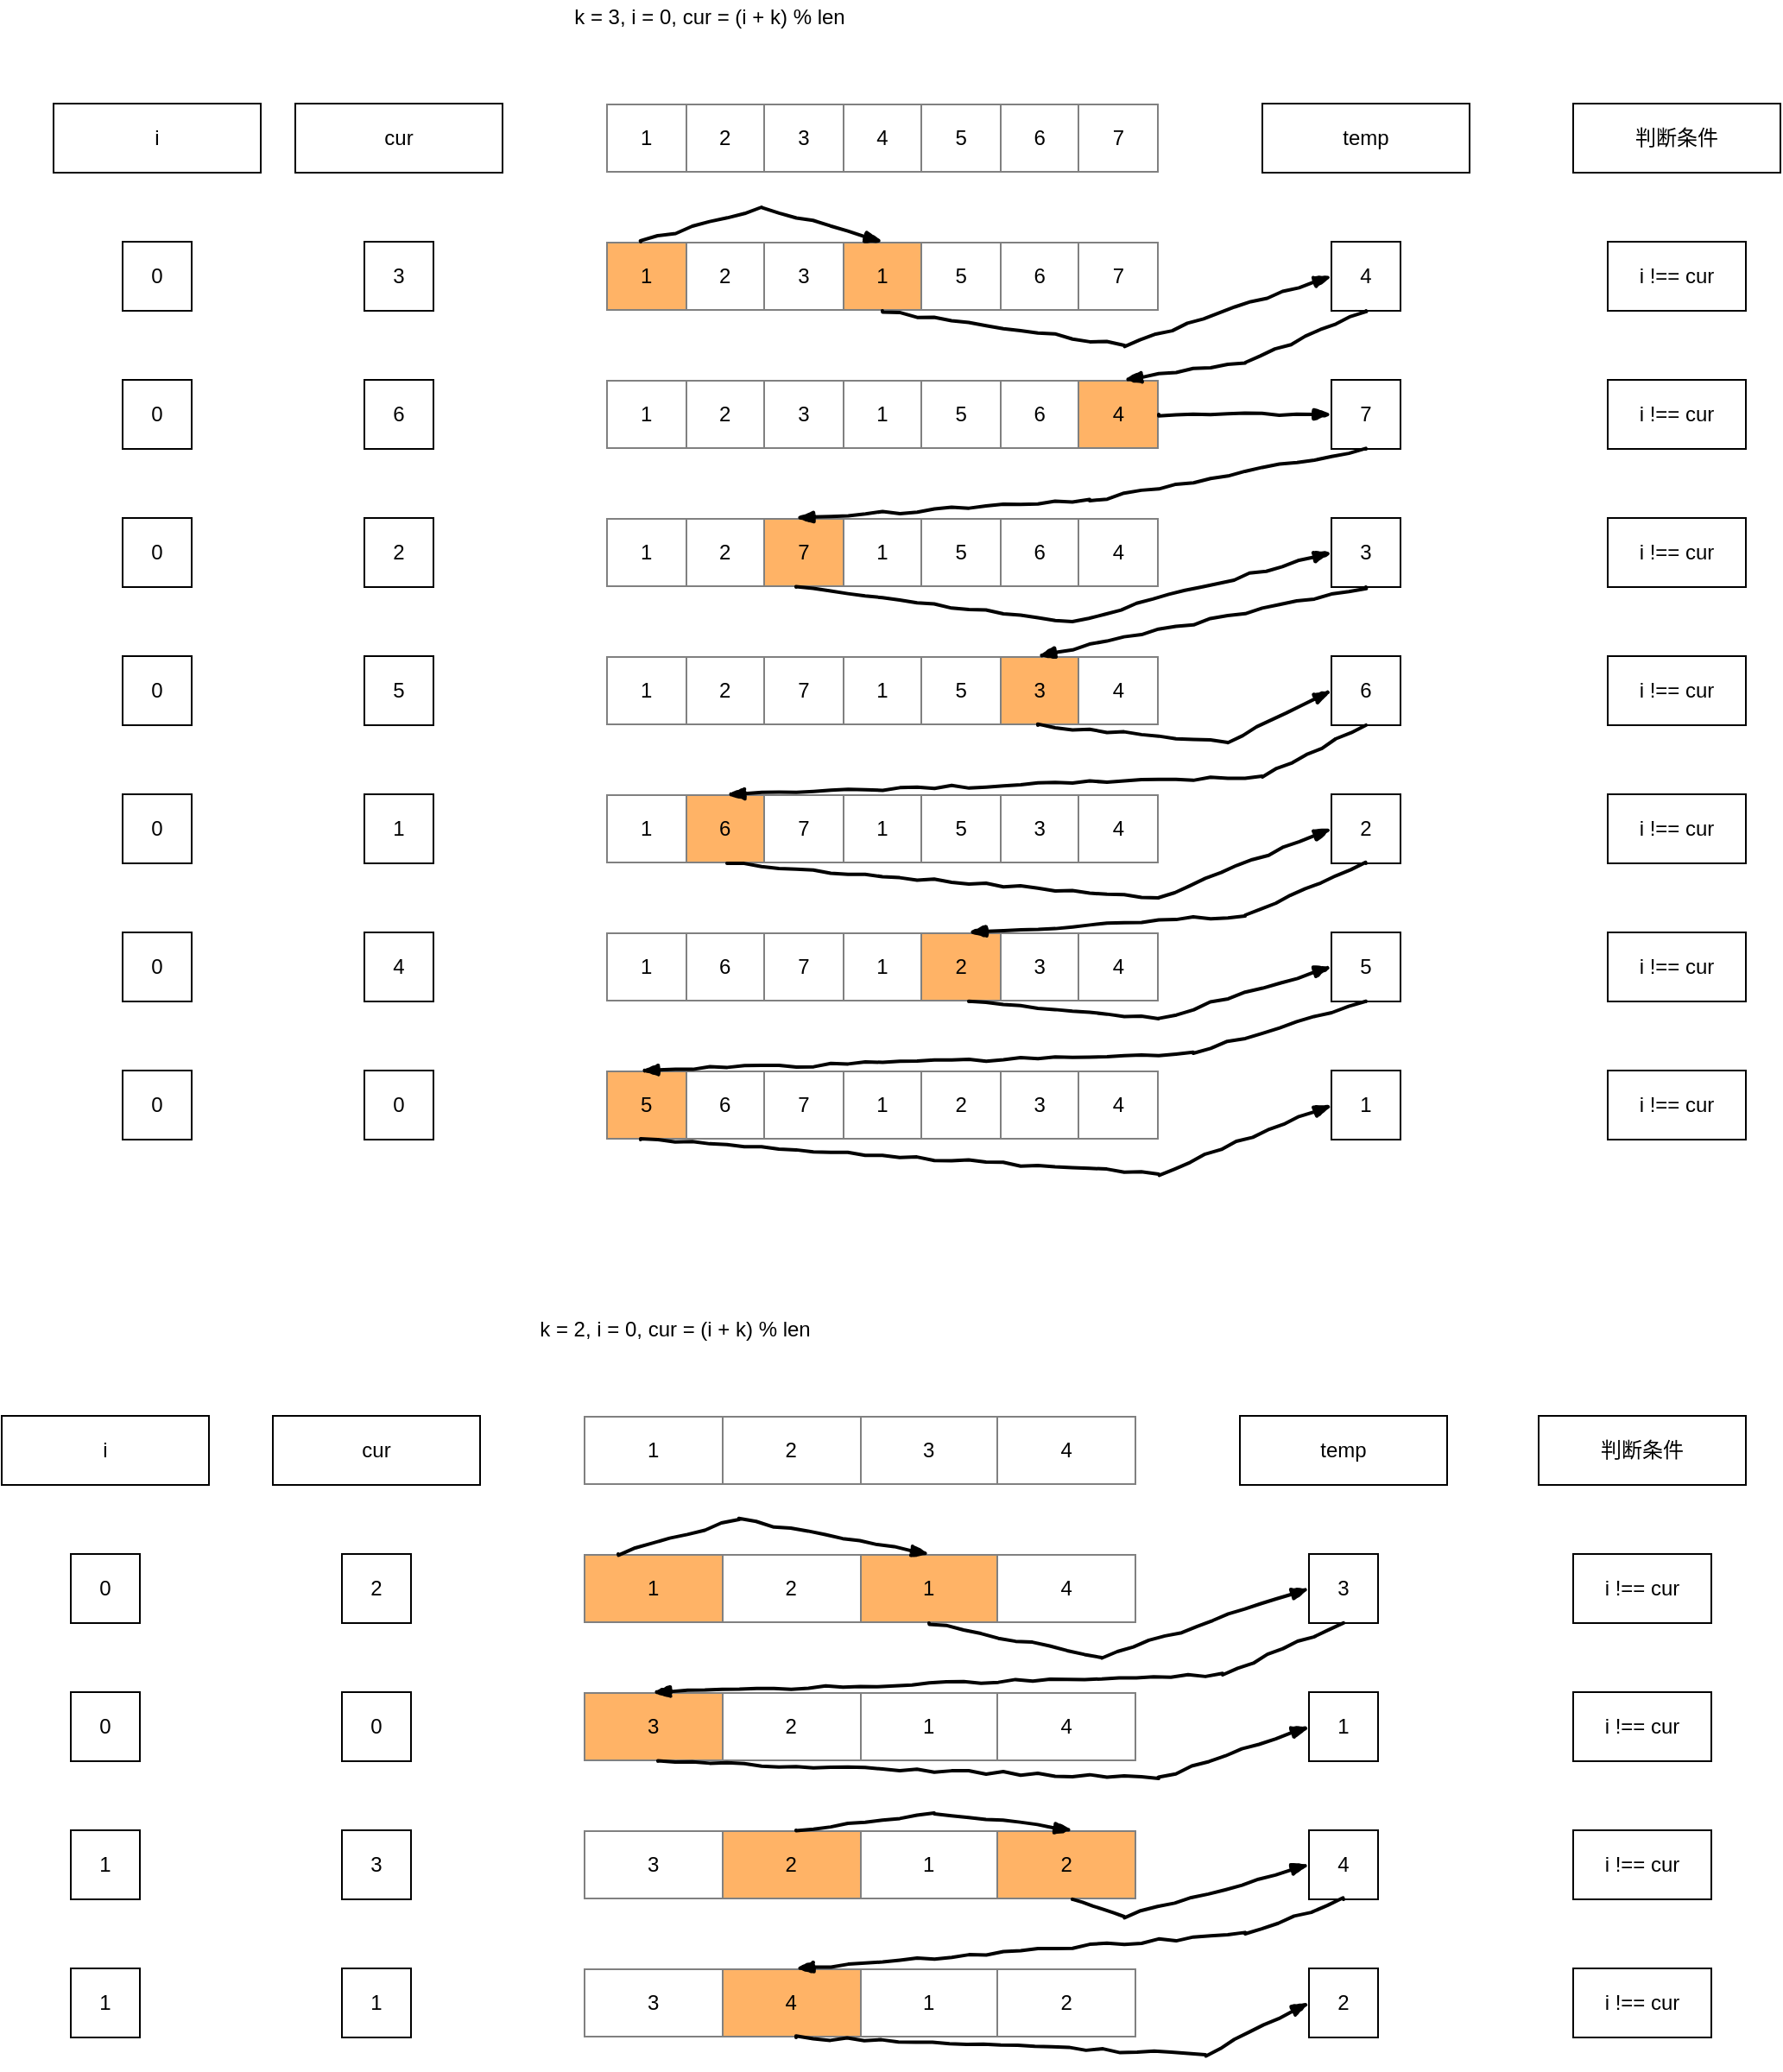 <mxfile version="12.2.4"><diagram id="T0HrY_A-wLEhXPBpxZYU"><mxGraphModel dx="1064" dy="820" grid="1" gridSize="10" guides="1" tooltips="1" connect="1" arrows="1" fold="1" page="1" pageScale="1" pageWidth="827" pageHeight="1169" math="0" shadow="0"><root><mxCell id="0"/><mxCell id="1" parent="0"/><mxCell id="4" value="&lt;table border=&quot;1&quot; width=&quot;100%&quot; style=&quot;width: 100% ; height: 100% ; border-collapse: collapse&quot; align=&quot;right&quot;&gt;&lt;tbody&gt;&lt;tr&gt;&lt;td&gt;1&lt;/td&gt;&lt;td&gt;2&lt;/td&gt;&lt;td&gt;3&lt;/td&gt;&lt;td style=&quot;text-align: center&quot;&gt;4&lt;/td&gt;&lt;td&gt;5&lt;/td&gt;&lt;td&gt;6&lt;/td&gt;&lt;td&gt;7&lt;/td&gt;&lt;/tr&gt;&lt;/tbody&gt;&lt;/table&gt;" style="text;html=1;strokeColor=none;fillColor=none;overflow=fill;align=center;rounded=0;autosize=0;resizeWidth=0;resizeHeight=0;part=0;collapsible=0;container=0;fixDash=0;snapToPoint=0;portConstraintRotation=0;noLabel=0;connectable=0;deletable=0;" vertex="1" parent="1"><mxGeometry x="360" y="80" width="320" height="40" as="geometry"/></mxCell><mxCell id="5" value="cur" style="rounded=0;whiteSpace=wrap;html=1;fillColor=none;gradientColor=none;" vertex="1" parent="1"><mxGeometry x="180" y="80" width="120" height="40" as="geometry"/></mxCell><mxCell id="6" value="k = 3, i = 0, cur = (i + k) % len" style="text;html=1;strokeColor=none;fillColor=none;align=center;verticalAlign=middle;whiteSpace=wrap;rounded=0;" vertex="1" parent="1"><mxGeometry x="280" y="20" width="280" height="20" as="geometry"/></mxCell><mxCell id="8" value="temp" style="rounded=0;whiteSpace=wrap;html=1;fillColor=none;gradientColor=none;" vertex="1" parent="1"><mxGeometry x="740" y="80" width="120" height="40" as="geometry"/></mxCell><mxCell id="9" value="3" style="whiteSpace=wrap;html=1;aspect=fixed;rounded=0;fillColor=none;gradientColor=none;" vertex="1" parent="1"><mxGeometry x="220" y="160" width="40" height="40" as="geometry"/></mxCell><mxCell id="11" value="&lt;table border=&quot;1&quot; width=&quot;100%&quot; style=&quot;width: 100% ; height: 100% ; border-collapse: collapse&quot; align=&quot;right&quot;&gt;&lt;tbody&gt;&lt;tr&gt;&lt;td style=&quot;background-color: rgb(255 , 179 , 102)&quot;&gt;1&lt;/td&gt;&lt;td&gt;2&lt;/td&gt;&lt;td&gt;3&lt;/td&gt;&lt;td style=&quot;text-align: center ; background-color: rgb(255 , 179 , 102)&quot;&gt;1&lt;/td&gt;&lt;td&gt;5&lt;/td&gt;&lt;td&gt;6&lt;/td&gt;&lt;td&gt;7&lt;/td&gt;&lt;/tr&gt;&lt;/tbody&gt;&lt;/table&gt;" style="text;html=1;strokeColor=none;fillColor=none;overflow=fill;align=center;rounded=0;autosize=0;resizeWidth=0;resizeHeight=0;part=0;collapsible=0;container=0;fixDash=0;snapToPoint=0;portConstraintRotation=0;noLabel=0;connectable=0;deletable=0;" vertex="1" parent="1"><mxGeometry x="360" y="160" width="320" height="40" as="geometry"/></mxCell><mxCell id="12" value="4" style="whiteSpace=wrap;html=1;aspect=fixed;rounded=0;fillColor=none;gradientColor=none;" vertex="1" parent="1"><mxGeometry x="780" y="160" width="40" height="40" as="geometry"/></mxCell><mxCell id="14" value="" style="rounded=0;comic=1;strokeWidth=2;endArrow=blockThin;html=1;fontFamily=Comic Sans MS;fontStyle=1;" edge="1" parent="1"><mxGeometry width="50" height="50" relative="1" as="geometry"><mxPoint x="380" y="160" as="sourcePoint"/><mxPoint x="520" y="160" as="targetPoint"/><Array as="points"><mxPoint x="450" y="140"/></Array></mxGeometry></mxCell><mxCell id="15" value="" style="rounded=0;comic=1;strokeWidth=2;endArrow=blockThin;html=1;fontFamily=Comic Sans MS;fontStyle=1;entryX=0;entryY=0.5;entryDx=0;entryDy=0;" edge="1" parent="1" target="12"><mxGeometry width="50" height="50" relative="1" as="geometry"><mxPoint x="520" y="200" as="sourcePoint"/><mxPoint x="650" y="290" as="targetPoint"/><Array as="points"><mxPoint x="660" y="220"/></Array></mxGeometry></mxCell><mxCell id="16" value="6" style="whiteSpace=wrap;html=1;aspect=fixed;rounded=0;fillColor=none;gradientColor=none;" vertex="1" parent="1"><mxGeometry x="220" y="240" width="40" height="40" as="geometry"/></mxCell><mxCell id="17" value="&lt;table border=&quot;1&quot; width=&quot;100%&quot; style=&quot;width: 100% ; height: 100% ; border-collapse: collapse&quot; align=&quot;right&quot;&gt;&lt;tbody&gt;&lt;tr&gt;&lt;td&gt;1&lt;/td&gt;&lt;td&gt;2&lt;/td&gt;&lt;td&gt;3&lt;/td&gt;&lt;td style=&quot;text-align: center&quot;&gt;1&lt;/td&gt;&lt;td&gt;5&lt;/td&gt;&lt;td&gt;6&lt;/td&gt;&lt;td style=&quot;background-color: rgb(255 , 179 , 102)&quot;&gt;4&lt;/td&gt;&lt;/tr&gt;&lt;/tbody&gt;&lt;/table&gt;" style="text;html=1;strokeColor=none;fillColor=none;overflow=fill;align=center;rounded=0;autosize=0;resizeWidth=0;resizeHeight=0;part=0;collapsible=0;container=0;fixDash=0;snapToPoint=0;portConstraintRotation=0;noLabel=0;connectable=0;deletable=0;" vertex="1" parent="1"><mxGeometry x="360" y="240" width="320" height="40" as="geometry"/></mxCell><mxCell id="18" value="7" style="whiteSpace=wrap;html=1;aspect=fixed;rounded=0;fillColor=none;gradientColor=none;" vertex="1" parent="1"><mxGeometry x="780" y="240" width="40" height="40" as="geometry"/></mxCell><mxCell id="19" value="" style="rounded=0;comic=1;strokeWidth=2;endArrow=blockThin;html=1;fontFamily=Comic Sans MS;fontStyle=1;exitX=0.5;exitY=1;exitDx=0;exitDy=0;" edge="1" parent="1" source="12"><mxGeometry width="50" height="50" relative="1" as="geometry"><mxPoint x="380" y="240" as="sourcePoint"/><mxPoint x="660" y="240" as="targetPoint"/><Array as="points"><mxPoint x="730" y="230"/></Array></mxGeometry></mxCell><mxCell id="20" value="" style="rounded=0;comic=1;strokeWidth=2;endArrow=blockThin;html=1;fontFamily=Comic Sans MS;fontStyle=1;entryX=0;entryY=0.5;entryDx=0;entryDy=0;" edge="1" target="18" parent="1"><mxGeometry width="50" height="50" relative="1" as="geometry"><mxPoint x="680" y="260" as="sourcePoint"/><mxPoint x="650" y="370" as="targetPoint"/><Array as="points"/></mxGeometry></mxCell><mxCell id="21" value="2" style="whiteSpace=wrap;html=1;aspect=fixed;rounded=0;fillColor=none;gradientColor=none;" vertex="1" parent="1"><mxGeometry x="220" y="320" width="40" height="40" as="geometry"/></mxCell><mxCell id="22" value="&lt;table border=&quot;1&quot; width=&quot;100%&quot; style=&quot;width: 100% ; height: 100% ; border-collapse: collapse&quot; align=&quot;right&quot;&gt;&lt;tbody&gt;&lt;tr&gt;&lt;td&gt;1&lt;/td&gt;&lt;td&gt;2&lt;/td&gt;&lt;td style=&quot;background-color: rgb(255 , 179 , 102)&quot;&gt;7&lt;/td&gt;&lt;td style=&quot;text-align: center&quot;&gt;1&lt;/td&gt;&lt;td&gt;5&lt;/td&gt;&lt;td&gt;6&lt;/td&gt;&lt;td&gt;4&lt;/td&gt;&lt;/tr&gt;&lt;/tbody&gt;&lt;/table&gt;" style="text;html=1;strokeColor=none;fillColor=none;overflow=fill;align=center;rounded=0;autosize=0;resizeWidth=0;resizeHeight=0;part=0;collapsible=0;container=0;fixDash=0;snapToPoint=0;portConstraintRotation=0;noLabel=0;connectable=0;deletable=0;" vertex="1" parent="1"><mxGeometry x="360" y="320" width="320" height="40" as="geometry"/></mxCell><mxCell id="23" value="3" style="whiteSpace=wrap;html=1;aspect=fixed;rounded=0;fillColor=none;gradientColor=none;" vertex="1" parent="1"><mxGeometry x="780" y="320" width="40" height="40" as="geometry"/></mxCell><mxCell id="24" value="" style="rounded=0;comic=1;strokeWidth=2;endArrow=blockThin;html=1;fontFamily=Comic Sans MS;fontStyle=1;entryX=0;entryY=0.5;entryDx=0;entryDy=0;" edge="1" target="23" parent="1"><mxGeometry width="50" height="50" relative="1" as="geometry"><mxPoint x="470" y="360" as="sourcePoint"/><mxPoint x="650" y="450" as="targetPoint"/><Array as="points"><mxPoint x="630" y="380"/></Array></mxGeometry></mxCell><mxCell id="25" value="" style="rounded=0;comic=1;strokeWidth=2;endArrow=blockThin;html=1;fontFamily=Comic Sans MS;fontStyle=1;exitX=0.5;exitY=1;exitDx=0;exitDy=0;" edge="1" parent="1" source="18"><mxGeometry width="50" height="50" relative="1" as="geometry"><mxPoint x="670" y="470" as="sourcePoint"/><mxPoint x="470" y="320" as="targetPoint"/><Array as="points"><mxPoint x="640" y="310"/></Array></mxGeometry></mxCell><mxCell id="26" value="5" style="whiteSpace=wrap;html=1;aspect=fixed;rounded=0;fillColor=none;gradientColor=none;" vertex="1" parent="1"><mxGeometry x="220" y="400" width="40" height="40" as="geometry"/></mxCell><mxCell id="27" value="&lt;table border=&quot;1&quot; width=&quot;100%&quot; style=&quot;width: 100% ; height: 100% ; border-collapse: collapse&quot; align=&quot;right&quot;&gt;&lt;tbody&gt;&lt;tr&gt;&lt;td&gt;1&lt;/td&gt;&lt;td&gt;2&lt;/td&gt;&lt;td&gt;7&lt;/td&gt;&lt;td style=&quot;text-align: center&quot;&gt;1&lt;/td&gt;&lt;td&gt;5&lt;/td&gt;&lt;td style=&quot;background-color: rgb(255 , 179 , 102)&quot;&gt;3&lt;/td&gt;&lt;td&gt;4&lt;/td&gt;&lt;/tr&gt;&lt;/tbody&gt;&lt;/table&gt;" style="text;html=1;strokeColor=none;fillColor=none;overflow=fill;align=center;rounded=0;autosize=0;resizeWidth=0;resizeHeight=0;part=0;collapsible=0;container=0;fixDash=0;snapToPoint=0;portConstraintRotation=0;noLabel=0;connectable=0;deletable=0;" vertex="1" parent="1"><mxGeometry x="360" y="400" width="320" height="40" as="geometry"/></mxCell><mxCell id="28" value="6" style="whiteSpace=wrap;html=1;aspect=fixed;rounded=0;fillColor=none;gradientColor=none;" vertex="1" parent="1"><mxGeometry x="780" y="400" width="40" height="40" as="geometry"/></mxCell><mxCell id="29" value="" style="rounded=0;comic=1;strokeWidth=2;endArrow=blockThin;html=1;fontFamily=Comic Sans MS;fontStyle=1;entryX=0;entryY=0.5;entryDx=0;entryDy=0;" edge="1" target="28" parent="1"><mxGeometry width="50" height="50" relative="1" as="geometry"><mxPoint x="610" y="440" as="sourcePoint"/><mxPoint x="650" y="530" as="targetPoint"/><Array as="points"><mxPoint x="720" y="450"/></Array></mxGeometry></mxCell><mxCell id="30" value="" style="rounded=0;comic=1;strokeWidth=2;endArrow=blockThin;html=1;fontFamily=Comic Sans MS;fontStyle=1;exitX=0.5;exitY=1;exitDx=0;exitDy=0;" edge="1" parent="1" source="23"><mxGeometry width="50" height="50" relative="1" as="geometry"><mxPoint x="640" y="540" as="sourcePoint"/><mxPoint x="610" y="400" as="targetPoint"/></mxGeometry></mxCell><mxCell id="31" value="1" style="whiteSpace=wrap;html=1;aspect=fixed;rounded=0;fillColor=none;gradientColor=none;" vertex="1" parent="1"><mxGeometry x="220" y="480" width="40" height="40" as="geometry"/></mxCell><mxCell id="32" value="&lt;table border=&quot;1&quot; width=&quot;100%&quot; style=&quot;width: 100% ; height: 100% ; border-collapse: collapse&quot; align=&quot;right&quot;&gt;&lt;tbody&gt;&lt;tr&gt;&lt;td&gt;1&lt;/td&gt;&lt;td style=&quot;background-color: rgb(255 , 179 , 102)&quot;&gt;6&lt;/td&gt;&lt;td&gt;7&lt;/td&gt;&lt;td style=&quot;text-align: center&quot;&gt;1&lt;/td&gt;&lt;td&gt;5&lt;/td&gt;&lt;td&gt;3&lt;/td&gt;&lt;td&gt;4&lt;/td&gt;&lt;/tr&gt;&lt;/tbody&gt;&lt;/table&gt;" style="text;html=1;strokeColor=none;fillColor=none;overflow=fill;align=center;rounded=0;autosize=0;resizeWidth=0;resizeHeight=0;part=0;collapsible=0;container=0;fixDash=0;snapToPoint=0;portConstraintRotation=0;noLabel=0;connectable=0;deletable=0;" vertex="1" parent="1"><mxGeometry x="360" y="480" width="320" height="40" as="geometry"/></mxCell><mxCell id="33" value="2" style="whiteSpace=wrap;html=1;aspect=fixed;rounded=0;fillColor=none;gradientColor=none;" vertex="1" parent="1"><mxGeometry x="780" y="480" width="40" height="40" as="geometry"/></mxCell><mxCell id="34" value="" style="rounded=0;comic=1;strokeWidth=2;endArrow=blockThin;html=1;fontFamily=Comic Sans MS;fontStyle=1;entryX=0;entryY=0.5;entryDx=0;entryDy=0;" edge="1" target="33" parent="1"><mxGeometry width="50" height="50" relative="1" as="geometry"><mxPoint x="430" y="520" as="sourcePoint"/><mxPoint x="650" y="610" as="targetPoint"/><Array as="points"><mxPoint x="680" y="540"/></Array></mxGeometry></mxCell><mxCell id="36" value="" style="rounded=0;comic=1;strokeWidth=2;endArrow=blockThin;html=1;fontFamily=Comic Sans MS;fontStyle=1;exitX=0.5;exitY=1;exitDx=0;exitDy=0;" edge="1" parent="1" source="28"><mxGeometry width="50" height="50" relative="1" as="geometry"><mxPoint x="590" y="630" as="sourcePoint"/><mxPoint x="430" y="480" as="targetPoint"/><Array as="points"><mxPoint x="740" y="470"/></Array></mxGeometry></mxCell><mxCell id="37" value="4" style="whiteSpace=wrap;html=1;aspect=fixed;rounded=0;fillColor=none;gradientColor=none;" vertex="1" parent="1"><mxGeometry x="220" y="560" width="40" height="40" as="geometry"/></mxCell><mxCell id="38" value="&lt;table border=&quot;1&quot; width=&quot;100%&quot; style=&quot;width: 100% ; height: 100% ; border-collapse: collapse&quot; align=&quot;right&quot;&gt;&lt;tbody&gt;&lt;tr&gt;&lt;td&gt;1&lt;/td&gt;&lt;td&gt;6&lt;/td&gt;&lt;td&gt;7&lt;/td&gt;&lt;td style=&quot;text-align: center&quot;&gt;1&lt;/td&gt;&lt;td style=&quot;background-color: rgb(255 , 179 , 102)&quot;&gt;2&lt;/td&gt;&lt;td&gt;3&lt;/td&gt;&lt;td&gt;4&lt;/td&gt;&lt;/tr&gt;&lt;/tbody&gt;&lt;/table&gt;" style="text;html=1;strokeColor=none;fillColor=none;overflow=fill;align=center;rounded=0;autosize=0;resizeWidth=0;resizeHeight=0;part=0;collapsible=0;container=0;fixDash=0;snapToPoint=0;portConstraintRotation=0;noLabel=0;connectable=0;deletable=0;" vertex="1" parent="1"><mxGeometry x="360" y="560" width="320" height="40" as="geometry"/></mxCell><mxCell id="39" value="5" style="whiteSpace=wrap;html=1;aspect=fixed;rounded=0;fillColor=none;gradientColor=none;" vertex="1" parent="1"><mxGeometry x="780" y="560" width="40" height="40" as="geometry"/></mxCell><mxCell id="40" value="" style="rounded=0;comic=1;strokeWidth=2;endArrow=blockThin;html=1;fontFamily=Comic Sans MS;fontStyle=1;entryX=0;entryY=0.5;entryDx=0;entryDy=0;" edge="1" target="39" parent="1"><mxGeometry width="50" height="50" relative="1" as="geometry"><mxPoint x="570" y="600" as="sourcePoint"/><mxPoint x="650" y="690" as="targetPoint"/><Array as="points"><mxPoint x="680" y="610"/></Array></mxGeometry></mxCell><mxCell id="41" value="" style="rounded=0;comic=1;strokeWidth=2;endArrow=blockThin;html=1;fontFamily=Comic Sans MS;fontStyle=1;exitX=0.5;exitY=1;exitDx=0;exitDy=0;" edge="1" parent="1" source="33"><mxGeometry width="50" height="50" relative="1" as="geometry"><mxPoint x="600" y="760" as="sourcePoint"/><mxPoint x="570" y="560" as="targetPoint"/><Array as="points"><mxPoint x="730" y="550"/></Array></mxGeometry></mxCell><mxCell id="42" value="0" style="whiteSpace=wrap;html=1;aspect=fixed;rounded=0;fillColor=none;gradientColor=none;" vertex="1" parent="1"><mxGeometry x="220" y="640" width="40" height="40" as="geometry"/></mxCell><mxCell id="43" value="&lt;table border=&quot;1&quot; width=&quot;100%&quot; style=&quot;width: 100% ; height: 100% ; border-collapse: collapse&quot; align=&quot;right&quot;&gt;&lt;tbody&gt;&lt;tr&gt;&lt;td style=&quot;background-color: rgb(255 , 179 , 102)&quot;&gt;5&lt;/td&gt;&lt;td&gt;6&lt;/td&gt;&lt;td&gt;7&lt;/td&gt;&lt;td style=&quot;text-align: center&quot;&gt;1&lt;/td&gt;&lt;td&gt;2&lt;/td&gt;&lt;td&gt;3&lt;/td&gt;&lt;td&gt;4&lt;/td&gt;&lt;/tr&gt;&lt;/tbody&gt;&lt;/table&gt;" style="text;html=1;strokeColor=none;fillColor=none;overflow=fill;align=center;rounded=0;autosize=0;resizeWidth=0;resizeHeight=0;part=0;collapsible=0;container=0;fixDash=0;snapToPoint=0;portConstraintRotation=0;noLabel=0;connectable=0;deletable=0;" vertex="1" parent="1"><mxGeometry x="360" y="640" width="320" height="40" as="geometry"/></mxCell><mxCell id="44" value="1" style="whiteSpace=wrap;html=1;aspect=fixed;rounded=0;fillColor=none;gradientColor=none;" vertex="1" parent="1"><mxGeometry x="780" y="640" width="40" height="40" as="geometry"/></mxCell><mxCell id="45" value="" style="rounded=0;comic=1;strokeWidth=2;endArrow=blockThin;html=1;fontFamily=Comic Sans MS;fontStyle=1;entryX=0;entryY=0.5;entryDx=0;entryDy=0;" edge="1" target="44" parent="1"><mxGeometry width="50" height="50" relative="1" as="geometry"><mxPoint x="380" y="680" as="sourcePoint"/><mxPoint x="650" y="770" as="targetPoint"/><Array as="points"><mxPoint x="680" y="700"/></Array></mxGeometry></mxCell><mxCell id="46" value="" style="rounded=0;comic=1;strokeWidth=2;endArrow=blockThin;html=1;fontFamily=Comic Sans MS;fontStyle=1;exitX=0.5;exitY=1;exitDx=0;exitDy=0;" edge="1" parent="1" source="39"><mxGeometry width="50" height="50" relative="1" as="geometry"><mxPoint x="480" y="760" as="sourcePoint"/><mxPoint x="380" y="640" as="targetPoint"/><Array as="points"><mxPoint x="700" y="630"/></Array></mxGeometry></mxCell><mxCell id="47" value="i" style="rounded=0;whiteSpace=wrap;html=1;fillColor=none;gradientColor=none;" vertex="1" parent="1"><mxGeometry x="40" y="80" width="120" height="40" as="geometry"/></mxCell><mxCell id="48" value="0" style="whiteSpace=wrap;html=1;aspect=fixed;rounded=0;fillColor=none;gradientColor=none;" vertex="1" parent="1"><mxGeometry x="80" y="160" width="40" height="40" as="geometry"/></mxCell><mxCell id="49" value="0" style="whiteSpace=wrap;html=1;aspect=fixed;rounded=0;fillColor=none;gradientColor=none;" vertex="1" parent="1"><mxGeometry x="80" y="240" width="40" height="40" as="geometry"/></mxCell><mxCell id="50" value="0" style="whiteSpace=wrap;html=1;aspect=fixed;rounded=0;fillColor=none;gradientColor=none;" vertex="1" parent="1"><mxGeometry x="80" y="320" width="40" height="40" as="geometry"/></mxCell><mxCell id="51" value="0" style="whiteSpace=wrap;html=1;aspect=fixed;rounded=0;fillColor=none;gradientColor=none;" vertex="1" parent="1"><mxGeometry x="80" y="400" width="40" height="40" as="geometry"/></mxCell><mxCell id="52" value="0" style="whiteSpace=wrap;html=1;aspect=fixed;rounded=0;fillColor=none;gradientColor=none;" vertex="1" parent="1"><mxGeometry x="80" y="480" width="40" height="40" as="geometry"/></mxCell><mxCell id="53" value="0" style="whiteSpace=wrap;html=1;aspect=fixed;rounded=0;fillColor=none;gradientColor=none;" vertex="1" parent="1"><mxGeometry x="80" y="560" width="40" height="40" as="geometry"/></mxCell><mxCell id="54" value="0" style="whiteSpace=wrap;html=1;aspect=fixed;rounded=0;fillColor=none;gradientColor=none;" vertex="1" parent="1"><mxGeometry x="80" y="640" width="40" height="40" as="geometry"/></mxCell><mxCell id="55" value="判断条件" style="rounded=0;whiteSpace=wrap;html=1;fillColor=none;gradientColor=none;" vertex="1" parent="1"><mxGeometry x="920" y="80" width="120" height="40" as="geometry"/></mxCell><mxCell id="64" value="i !== cur" style="rounded=0;whiteSpace=wrap;html=1;fillColor=none;gradientColor=none;" vertex="1" parent="1"><mxGeometry x="940" y="160" width="80" height="40" as="geometry"/></mxCell><mxCell id="65" value="i !== cur" style="rounded=0;whiteSpace=wrap;html=1;fillColor=none;gradientColor=none;" vertex="1" parent="1"><mxGeometry x="940" y="240" width="80" height="40" as="geometry"/></mxCell><mxCell id="66" value="i !== cur" style="rounded=0;whiteSpace=wrap;html=1;fillColor=none;gradientColor=none;" vertex="1" parent="1"><mxGeometry x="940" y="320" width="80" height="40" as="geometry"/></mxCell><mxCell id="67" value="i !== cur" style="rounded=0;whiteSpace=wrap;html=1;fillColor=none;gradientColor=none;" vertex="1" parent="1"><mxGeometry x="940" y="400" width="80" height="40" as="geometry"/></mxCell><mxCell id="68" value="i !== cur" style="rounded=0;whiteSpace=wrap;html=1;fillColor=none;gradientColor=none;" vertex="1" parent="1"><mxGeometry x="940" y="480" width="80" height="40" as="geometry"/></mxCell><mxCell id="69" value="i !== cur" style="rounded=0;whiteSpace=wrap;html=1;fillColor=none;gradientColor=none;" vertex="1" parent="1"><mxGeometry x="940" y="560" width="80" height="40" as="geometry"/></mxCell><mxCell id="70" value="i !== cur" style="rounded=0;whiteSpace=wrap;html=1;fillColor=none;gradientColor=none;" vertex="1" parent="1"><mxGeometry x="940" y="640" width="80" height="40" as="geometry"/></mxCell><mxCell id="72" value="&lt;table border=&quot;1&quot; width=&quot;100%&quot; style=&quot;width: 100% ; height: 100% ; border-collapse: collapse&quot; align=&quot;right&quot;&gt;&lt;tbody&gt;&lt;tr&gt;&lt;td&gt;1&lt;/td&gt;&lt;td&gt;2&lt;/td&gt;&lt;td&gt;3&lt;/td&gt;&lt;td style=&quot;text-align: center&quot;&gt;4&lt;/td&gt;&lt;/tr&gt;&lt;/tbody&gt;&lt;/table&gt;" style="text;html=1;strokeColor=none;fillColor=none;overflow=fill;align=center;rounded=0;autosize=0;resizeWidth=0;resizeHeight=0;part=0;collapsible=0;container=0;fixDash=0;snapToPoint=0;portConstraintRotation=0;noLabel=0;connectable=0;deletable=0;" vertex="1" parent="1"><mxGeometry x="347" y="840" width="320" height="40" as="geometry"/></mxCell><mxCell id="73" value="cur" style="rounded=0;whiteSpace=wrap;html=1;fillColor=none;gradientColor=none;" vertex="1" parent="1"><mxGeometry x="167" y="840" width="120" height="40" as="geometry"/></mxCell><mxCell id="74" value="k = 2, i = 0, cur = (i + k) % len" style="text;html=1;strokeColor=none;fillColor=none;align=center;verticalAlign=middle;whiteSpace=wrap;rounded=0;" vertex="1" parent="1"><mxGeometry x="260" y="780" width="280" height="20" as="geometry"/></mxCell><mxCell id="75" value="temp" style="rounded=0;whiteSpace=wrap;html=1;fillColor=none;gradientColor=none;" vertex="1" parent="1"><mxGeometry x="727" y="840" width="120" height="40" as="geometry"/></mxCell><mxCell id="76" value="2" style="whiteSpace=wrap;html=1;aspect=fixed;rounded=0;fillColor=none;gradientColor=none;" vertex="1" parent="1"><mxGeometry x="207" y="920" width="40" height="40" as="geometry"/></mxCell><mxCell id="77" value="&lt;table border=&quot;1&quot; width=&quot;100%&quot; style=&quot;width: 100% ; height: 100% ; border-collapse: collapse&quot; align=&quot;right&quot;&gt;&lt;tbody&gt;&lt;tr&gt;&lt;td style=&quot;background-color: rgb(255 , 179 , 102)&quot;&gt;1&lt;/td&gt;&lt;td&gt;2&lt;/td&gt;&lt;td style=&quot;background-color: rgb(255 , 179 , 102)&quot;&gt;1&lt;/td&gt;&lt;td style=&quot;text-align: center&quot;&gt;4&lt;/td&gt;&lt;/tr&gt;&lt;/tbody&gt;&lt;/table&gt;" style="text;html=1;strokeColor=none;fillColor=none;overflow=fill;align=center;rounded=0;autosize=0;resizeWidth=0;resizeHeight=0;part=0;collapsible=0;container=0;fixDash=0;snapToPoint=0;portConstraintRotation=0;noLabel=0;connectable=0;deletable=0;" vertex="1" parent="1"><mxGeometry x="347" y="920" width="320" height="40" as="geometry"/></mxCell><mxCell id="78" value="3" style="whiteSpace=wrap;html=1;aspect=fixed;rounded=0;fillColor=none;gradientColor=none;" vertex="1" parent="1"><mxGeometry x="767" y="920" width="40" height="40" as="geometry"/></mxCell><mxCell id="79" value="" style="rounded=0;comic=1;strokeWidth=2;endArrow=blockThin;html=1;fontFamily=Comic Sans MS;fontStyle=1;" edge="1" parent="1"><mxGeometry width="50" height="50" relative="1" as="geometry"><mxPoint x="367" y="920" as="sourcePoint"/><mxPoint x="547" y="920" as="targetPoint"/><Array as="points"><mxPoint x="437" y="900"/></Array></mxGeometry></mxCell><mxCell id="80" value="" style="rounded=0;comic=1;strokeWidth=2;endArrow=blockThin;html=1;fontFamily=Comic Sans MS;fontStyle=1;entryX=0;entryY=0.5;entryDx=0;entryDy=0;" edge="1" target="78" parent="1"><mxGeometry width="50" height="50" relative="1" as="geometry"><mxPoint x="547" y="960" as="sourcePoint"/><mxPoint x="637" y="1050" as="targetPoint"/><Array as="points"><mxPoint x="647" y="980"/></Array></mxGeometry></mxCell><mxCell id="81" value="0" style="whiteSpace=wrap;html=1;aspect=fixed;rounded=0;fillColor=none;gradientColor=none;" vertex="1" parent="1"><mxGeometry x="207" y="1000" width="40" height="40" as="geometry"/></mxCell><mxCell id="82" value="&lt;table border=&quot;1&quot; width=&quot;100%&quot; style=&quot;width: 100% ; height: 100% ; border-collapse: collapse&quot; align=&quot;right&quot;&gt;&lt;tbody&gt;&lt;tr&gt;&lt;td style=&quot;background-color: rgb(255 , 179 , 102)&quot;&gt;3&lt;/td&gt;&lt;td&gt;2&lt;/td&gt;&lt;td&gt;1&lt;/td&gt;&lt;td style=&quot;text-align: center&quot;&gt;4&lt;/td&gt;&lt;/tr&gt;&lt;/tbody&gt;&lt;/table&gt;" style="text;html=1;strokeColor=none;fillColor=none;overflow=fill;align=center;rounded=0;autosize=0;resizeWidth=0;resizeHeight=0;part=0;collapsible=0;container=0;fixDash=0;snapToPoint=0;portConstraintRotation=0;noLabel=0;connectable=0;deletable=0;" vertex="1" parent="1"><mxGeometry x="347" y="1000" width="320" height="40" as="geometry"/></mxCell><mxCell id="83" value="1" style="whiteSpace=wrap;html=1;aspect=fixed;rounded=0;fillColor=none;gradientColor=none;" vertex="1" parent="1"><mxGeometry x="767" y="1000" width="40" height="40" as="geometry"/></mxCell><mxCell id="84" value="" style="rounded=0;comic=1;strokeWidth=2;endArrow=blockThin;html=1;fontFamily=Comic Sans MS;fontStyle=1;exitX=0.5;exitY=1;exitDx=0;exitDy=0;" edge="1" source="78" parent="1"><mxGeometry width="50" height="50" relative="1" as="geometry"><mxPoint x="367" y="1000" as="sourcePoint"/><mxPoint x="387" y="1000" as="targetPoint"/><Array as="points"><mxPoint x="717" y="990"/></Array></mxGeometry></mxCell><mxCell id="85" value="" style="rounded=0;comic=1;strokeWidth=2;endArrow=blockThin;html=1;fontFamily=Comic Sans MS;fontStyle=1;entryX=0;entryY=0.5;entryDx=0;entryDy=0;" edge="1" target="83" parent="1"><mxGeometry width="50" height="50" relative="1" as="geometry"><mxPoint x="390" y="1040" as="sourcePoint"/><mxPoint x="637" y="1130" as="targetPoint"/><Array as="points"><mxPoint x="680" y="1050"/></Array></mxGeometry></mxCell><mxCell id="86" value="3" style="whiteSpace=wrap;html=1;aspect=fixed;rounded=0;fillColor=none;gradientColor=none;" vertex="1" parent="1"><mxGeometry x="207" y="1080" width="40" height="40" as="geometry"/></mxCell><mxCell id="87" value="&lt;table border=&quot;1&quot; width=&quot;100%&quot; style=&quot;width: 100% ; height: 100% ; border-collapse: collapse&quot; align=&quot;right&quot;&gt;&lt;tbody&gt;&lt;tr&gt;&lt;td&gt;3&lt;/td&gt;&lt;td style=&quot;background-color: rgb(255 , 179 , 102)&quot;&gt;2&lt;/td&gt;&lt;td&gt;1&lt;/td&gt;&lt;td style=&quot;text-align: center ; background-color: rgb(255 , 179 , 102)&quot;&gt;2&lt;/td&gt;&lt;/tr&gt;&lt;/tbody&gt;&lt;/table&gt;" style="text;html=1;strokeColor=none;fillColor=none;overflow=fill;align=center;rounded=0;autosize=0;resizeWidth=0;resizeHeight=0;part=0;collapsible=0;container=0;fixDash=0;snapToPoint=0;portConstraintRotation=0;noLabel=0;connectable=0;deletable=0;" vertex="1" parent="1"><mxGeometry x="347" y="1080" width="320" height="40" as="geometry"/></mxCell><mxCell id="88" value="4" style="whiteSpace=wrap;html=1;aspect=fixed;rounded=0;fillColor=none;gradientColor=none;" vertex="1" parent="1"><mxGeometry x="767" y="1080" width="40" height="40" as="geometry"/></mxCell><mxCell id="89" value="" style="rounded=0;comic=1;strokeWidth=2;endArrow=blockThin;html=1;fontFamily=Comic Sans MS;fontStyle=1;entryX=0;entryY=0.5;entryDx=0;entryDy=0;" edge="1" target="88" parent="1"><mxGeometry width="50" height="50" relative="1" as="geometry"><mxPoint x="630" y="1120" as="sourcePoint"/><mxPoint x="637" y="1210" as="targetPoint"/><Array as="points"><mxPoint x="660" y="1130"/></Array></mxGeometry></mxCell><mxCell id="90" value="" style="rounded=0;comic=1;strokeWidth=2;endArrow=blockThin;html=1;fontFamily=Comic Sans MS;fontStyle=1;" edge="1" parent="1"><mxGeometry width="50" height="50" relative="1" as="geometry"><mxPoint x="470" y="1080" as="sourcePoint"/><mxPoint x="630" y="1080" as="targetPoint"/><Array as="points"><mxPoint x="550" y="1070"/></Array></mxGeometry></mxCell><mxCell id="91" value="1" style="whiteSpace=wrap;html=1;aspect=fixed;rounded=0;fillColor=none;gradientColor=none;" vertex="1" parent="1"><mxGeometry x="207" y="1160" width="40" height="40" as="geometry"/></mxCell><mxCell id="92" value="&lt;table border=&quot;1&quot; width=&quot;100%&quot; style=&quot;width: 100% ; height: 100% ; border-collapse: collapse&quot; align=&quot;right&quot;&gt;&lt;tbody&gt;&lt;tr&gt;&lt;td&gt;3&lt;/td&gt;&lt;td style=&quot;background-color: rgb(255 , 179 , 102)&quot;&gt;4&lt;/td&gt;&lt;td&gt;1&lt;/td&gt;&lt;td style=&quot;text-align: center&quot;&gt;2&lt;/td&gt;&lt;/tr&gt;&lt;/tbody&gt;&lt;/table&gt;" style="text;html=1;strokeColor=none;fillColor=none;overflow=fill;align=center;rounded=0;autosize=0;resizeWidth=0;resizeHeight=0;part=0;collapsible=0;container=0;fixDash=0;snapToPoint=0;portConstraintRotation=0;noLabel=0;connectable=0;deletable=0;" vertex="1" parent="1"><mxGeometry x="347" y="1160" width="320" height="40" as="geometry"/></mxCell><mxCell id="93" value="2" style="whiteSpace=wrap;html=1;aspect=fixed;rounded=0;fillColor=none;gradientColor=none;" vertex="1" parent="1"><mxGeometry x="767" y="1160" width="40" height="40" as="geometry"/></mxCell><mxCell id="94" value="" style="rounded=0;comic=1;strokeWidth=2;endArrow=blockThin;html=1;fontFamily=Comic Sans MS;fontStyle=1;entryX=0;entryY=0.5;entryDx=0;entryDy=0;" edge="1" target="93" parent="1"><mxGeometry width="50" height="50" relative="1" as="geometry"><mxPoint x="470" y="1200" as="sourcePoint"/><mxPoint x="637" y="1290" as="targetPoint"/><Array as="points"><mxPoint x="707" y="1210"/></Array></mxGeometry></mxCell><mxCell id="95" value="" style="rounded=0;comic=1;strokeWidth=2;endArrow=blockThin;html=1;fontFamily=Comic Sans MS;fontStyle=1;exitX=0.5;exitY=1;exitDx=0;exitDy=0;" edge="1" source="88" parent="1"><mxGeometry width="50" height="50" relative="1" as="geometry"><mxPoint x="627" y="1300" as="sourcePoint"/><mxPoint x="470" y="1160" as="targetPoint"/><Array as="points"><mxPoint x="730" y="1140"/></Array></mxGeometry></mxCell><mxCell id="111" value="i" style="rounded=0;whiteSpace=wrap;html=1;fillColor=none;gradientColor=none;" vertex="1" parent="1"><mxGeometry x="10" y="840" width="120" height="40" as="geometry"/></mxCell><mxCell id="112" value="0" style="whiteSpace=wrap;html=1;aspect=fixed;rounded=0;fillColor=none;gradientColor=none;" vertex="1" parent="1"><mxGeometry x="50" y="920" width="40" height="40" as="geometry"/></mxCell><mxCell id="113" value="0" style="whiteSpace=wrap;html=1;aspect=fixed;rounded=0;fillColor=none;gradientColor=none;" vertex="1" parent="1"><mxGeometry x="50" y="1000" width="40" height="40" as="geometry"/></mxCell><mxCell id="114" value="1" style="whiteSpace=wrap;html=1;aspect=fixed;rounded=0;fillColor=none;gradientColor=none;" vertex="1" parent="1"><mxGeometry x="50" y="1080" width="40" height="40" as="geometry"/></mxCell><mxCell id="115" value="1" style="whiteSpace=wrap;html=1;aspect=fixed;rounded=0;fillColor=none;gradientColor=none;" vertex="1" parent="1"><mxGeometry x="50" y="1160" width="40" height="40" as="geometry"/></mxCell><mxCell id="119" value="i !== cur" style="rounded=0;whiteSpace=wrap;html=1;fillColor=none;gradientColor=none;" vertex="1" parent="1"><mxGeometry x="920" y="920" width="80" height="40" as="geometry"/></mxCell><mxCell id="120" value="i !== cur" style="rounded=0;whiteSpace=wrap;html=1;fillColor=none;gradientColor=none;" vertex="1" parent="1"><mxGeometry x="920" y="1000" width="80" height="40" as="geometry"/></mxCell><mxCell id="121" value="i !== cur" style="rounded=0;whiteSpace=wrap;html=1;fillColor=none;gradientColor=none;" vertex="1" parent="1"><mxGeometry x="920" y="1080" width="80" height="40" as="geometry"/></mxCell><mxCell id="122" value="i !== cur" style="rounded=0;whiteSpace=wrap;html=1;fillColor=none;gradientColor=none;" vertex="1" parent="1"><mxGeometry x="920" y="1160" width="80" height="40" as="geometry"/></mxCell><mxCell id="126" value="判断条件" style="rounded=0;whiteSpace=wrap;html=1;fillColor=none;gradientColor=none;" vertex="1" parent="1"><mxGeometry x="900" y="840" width="120" height="40" as="geometry"/></mxCell></root></mxGraphModel></diagram></mxfile>